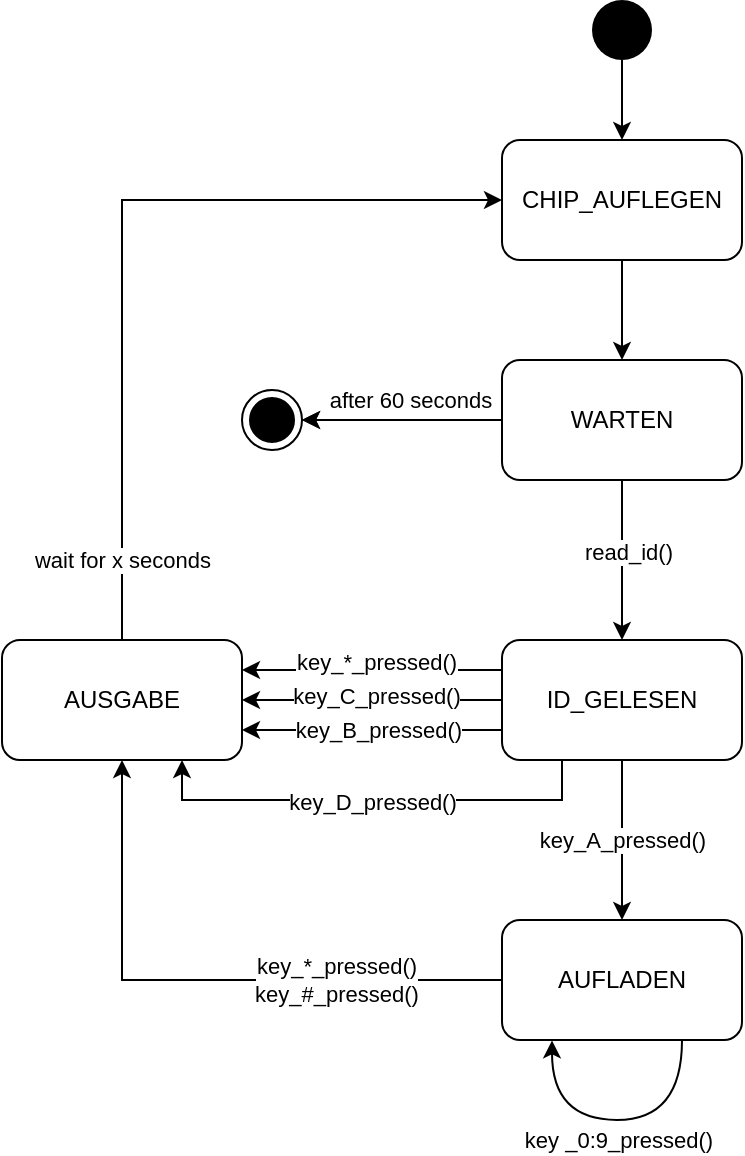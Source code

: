 <mxfile version="14.2.4" type="embed">
    <diagram id="Vek_govyJM7gMfjglIwv" name="Page-1">
        <mxGraphModel dx="748" dy="564" grid="1" gridSize="10" guides="1" tooltips="1" connect="1" arrows="1" fold="1" page="1" pageScale="1" pageWidth="827" pageHeight="1169" math="0" shadow="0">
            <root>
                <mxCell id="0"/>
                <mxCell id="1" parent="0"/>
                <mxCell id="6" style="rounded=0;orthogonalLoop=1;jettySize=auto;html=1;exitX=0.5;exitY=1;exitDx=0;exitDy=0;" parent="1" source="2" target="5" edge="1">
                    <mxGeometry relative="1" as="geometry"/>
                </mxCell>
                <mxCell id="7" value="read_id()" style="edgeLabel;html=1;align=center;verticalAlign=middle;resizable=0;points=[];" parent="6" vertex="1" connectable="0">
                    <mxGeometry x="0.117" y="-1" relative="1" as="geometry">
                        <mxPoint x="3.45" y="-9" as="offset"/>
                    </mxGeometry>
                </mxCell>
                <mxCell id="17" style="edgeStyle=none;rounded=0;orthogonalLoop=1;jettySize=auto;html=1;exitX=0;exitY=0.25;exitDx=0;exitDy=0;entryX=1;entryY=0.25;entryDx=0;entryDy=0;" parent="1" source="5" target="46" edge="1">
                    <mxGeometry relative="1" as="geometry">
                        <mxPoint x="625" y="350" as="targetPoint"/>
                        <Array as="points"/>
                    </mxGeometry>
                </mxCell>
                <mxCell id="18" value="key_*_pressed()" style="edgeLabel;html=1;align=center;verticalAlign=middle;resizable=0;points=[];" parent="17" vertex="1" connectable="0">
                    <mxGeometry x="-0.269" y="-1" relative="1" as="geometry">
                        <mxPoint x="-15.5" y="-3.0" as="offset"/>
                    </mxGeometry>
                </mxCell>
                <mxCell id="37" style="edgeStyle=none;rounded=0;orthogonalLoop=1;jettySize=auto;html=1;exitX=0;exitY=0.5;exitDx=0;exitDy=0;entryX=1;entryY=0.5;entryDx=0;entryDy=0;" parent="1" source="2" target="45" edge="1">
                    <mxGeometry relative="1" as="geometry">
                        <mxPoint x="315" y="240" as="targetPoint"/>
                        <Array as="points"/>
                        <mxPoint x="385" y="239.5" as="sourcePoint"/>
                    </mxGeometry>
                </mxCell>
                <mxCell id="38" value="after 60 seconds" style="edgeLabel;html=1;align=center;verticalAlign=middle;resizable=0;points=[];" parent="37" vertex="1" connectable="0">
                    <mxGeometry x="-0.289" y="1" relative="1" as="geometry">
                        <mxPoint x="-11.14" y="-11" as="offset"/>
                    </mxGeometry>
                </mxCell>
                <mxCell id="56" value="" style="edgeStyle=orthogonalEdgeStyle;rounded=0;orthogonalLoop=1;jettySize=auto;html=1;" parent="1" source="2" target="45" edge="1">
                    <mxGeometry relative="1" as="geometry"/>
                </mxCell>
                <mxCell id="2" value="WARTEN" style="rounded=1;whiteSpace=wrap;html=1;" parent="1" vertex="1">
                    <mxGeometry x="395" y="210" width="120" height="60" as="geometry"/>
                </mxCell>
                <mxCell id="4" style="edgeStyle=orthogonalEdgeStyle;rounded=0;orthogonalLoop=1;jettySize=auto;html=1;entryX=0.5;entryY=0;entryDx=0;entryDy=0;" parent="1" source="3" target="42" edge="1">
                    <mxGeometry relative="1" as="geometry"/>
                </mxCell>
                <mxCell id="3" value="" style="ellipse;fillColor=#000000;strokeColor=none;" parent="1" vertex="1">
                    <mxGeometry x="440" y="30" width="30" height="30" as="geometry"/>
                </mxCell>
                <mxCell id="11" style="edgeStyle=none;rounded=0;orthogonalLoop=1;jettySize=auto;html=1;exitX=0.5;exitY=1;exitDx=0;exitDy=0;" parent="1" source="5" target="10" edge="1">
                    <mxGeometry relative="1" as="geometry"/>
                </mxCell>
                <mxCell id="12" value="key_A_pressed()" style="edgeLabel;html=1;align=center;verticalAlign=middle;resizable=0;points=[];" parent="11" vertex="1" connectable="0">
                    <mxGeometry x="-0.229" y="1" relative="1" as="geometry">
                        <mxPoint x="-1" y="9.03" as="offset"/>
                    </mxGeometry>
                </mxCell>
                <mxCell id="22" style="edgeStyle=none;rounded=0;orthogonalLoop=1;jettySize=auto;html=1;exitX=0.5;exitY=0;exitDx=0;exitDy=0;entryX=0;entryY=0.5;entryDx=0;entryDy=0;" parent="1" source="46" target="42" edge="1">
                    <mxGeometry relative="1" as="geometry">
                        <Array as="points">
                            <mxPoint x="205" y="130"/>
                        </Array>
                        <mxPoint x="235" y="350" as="sourcePoint"/>
                    </mxGeometry>
                </mxCell>
                <mxCell id="29" value="wait for x seconds" style="edgeLabel;html=1;align=center;verticalAlign=middle;resizable=0;points=[];" parent="22" vertex="1" connectable="0">
                    <mxGeometry x="0.218" y="2" relative="1" as="geometry">
                        <mxPoint x="-29.41" y="182" as="offset"/>
                    </mxGeometry>
                </mxCell>
                <mxCell id="27" style="edgeStyle=none;rounded=0;orthogonalLoop=1;jettySize=auto;html=1;exitX=0;exitY=0.75;exitDx=0;exitDy=0;entryX=1;entryY=0.75;entryDx=0;entryDy=0;" parent="1" source="5" edge="1">
                    <mxGeometry relative="1" as="geometry">
                        <mxPoint x="265" y="395" as="targetPoint"/>
                    </mxGeometry>
                </mxCell>
                <mxCell id="30" value="key_B_pressed()" style="edgeLabel;html=1;align=center;verticalAlign=middle;resizable=0;points=[];" parent="27" vertex="1" connectable="0">
                    <mxGeometry x="0.138" relative="1" as="geometry">
                        <mxPoint x="11.79" as="offset"/>
                    </mxGeometry>
                </mxCell>
                <mxCell id="31" style="edgeStyle=none;rounded=0;orthogonalLoop=1;jettySize=auto;html=1;exitX=0;exitY=0.5;exitDx=0;exitDy=0;entryX=1;entryY=0.5;entryDx=0;entryDy=0;" parent="1" source="5" edge="1">
                    <mxGeometry relative="1" as="geometry">
                        <mxPoint x="265" y="380" as="targetPoint"/>
                    </mxGeometry>
                </mxCell>
                <mxCell id="32" value="key_C_pressed()" style="edgeLabel;html=1;align=center;verticalAlign=middle;resizable=0;points=[];" parent="31" vertex="1" connectable="0">
                    <mxGeometry x="0.251" y="1" relative="1" as="geometry">
                        <mxPoint x="18.38" y="-3" as="offset"/>
                    </mxGeometry>
                </mxCell>
                <mxCell id="50" style="edgeStyle=orthogonalEdgeStyle;rounded=0;orthogonalLoop=1;jettySize=auto;html=1;exitX=0.25;exitY=1;exitDx=0;exitDy=0;entryX=0.75;entryY=1;entryDx=0;entryDy=0;" parent="1" source="5" target="46" edge="1">
                    <mxGeometry relative="1" as="geometry">
                        <Array as="points">
                            <mxPoint x="425" y="430"/>
                            <mxPoint x="235" y="430"/>
                        </Array>
                    </mxGeometry>
                </mxCell>
                <mxCell id="51" value="key_D_pressed()" style="edgeLabel;html=1;align=center;verticalAlign=middle;resizable=0;points=[];" parent="50" vertex="1" connectable="0">
                    <mxGeometry x="0.142" y="1" relative="1" as="geometry">
                        <mxPoint x="16.3" as="offset"/>
                    </mxGeometry>
                </mxCell>
                <mxCell id="5" value="ID_GELESEN" style="rounded=1;whiteSpace=wrap;html=1;" parent="1" vertex="1">
                    <mxGeometry x="395" y="350" width="120" height="60" as="geometry"/>
                </mxCell>
                <mxCell id="48" style="edgeStyle=none;rounded=0;orthogonalLoop=1;jettySize=auto;html=1;exitX=0;exitY=0.5;exitDx=0;exitDy=0;entryX=0.5;entryY=1;entryDx=0;entryDy=0;" parent="1" source="10" target="46" edge="1">
                    <mxGeometry relative="1" as="geometry">
                        <Array as="points">
                            <mxPoint x="205" y="520"/>
                        </Array>
                    </mxGeometry>
                </mxCell>
                <mxCell id="54" style="edgeStyle=orthogonalEdgeStyle;rounded=0;orthogonalLoop=1;jettySize=auto;html=1;exitX=0.75;exitY=1;exitDx=0;exitDy=0;elbow=vertical;curved=1;" parent="1" source="10" edge="1">
                    <mxGeometry relative="1" as="geometry">
                        <mxPoint x="420" y="550.194" as="targetPoint"/>
                        <Array as="points">
                            <mxPoint x="485" y="590"/>
                            <mxPoint x="420" y="590"/>
                        </Array>
                    </mxGeometry>
                </mxCell>
                <mxCell id="55" value="key _0:9_pressed()" style="edgeLabel;html=1;align=center;verticalAlign=middle;resizable=0;points=[];" parent="54" vertex="1" connectable="0">
                    <mxGeometry x="-0.075" y="-1" relative="1" as="geometry">
                        <mxPoint x="-4.84" y="11" as="offset"/>
                    </mxGeometry>
                </mxCell>
                <mxCell id="10" value="AUFLADEN" style="rounded=1;whiteSpace=wrap;html=1;" parent="1" vertex="1">
                    <mxGeometry x="395" y="490" width="120" height="60" as="geometry"/>
                </mxCell>
                <mxCell id="41" value="key_*_pressed()&lt;br&gt;key_#_pressed()" style="edgeLabel;html=1;align=center;verticalAlign=middle;resizable=0;points=[];" parent="1" vertex="1" connectable="0">
                    <mxGeometry x="312.0" y="520" as="geometry"/>
                </mxCell>
                <mxCell id="44" style="edgeStyle=orthogonalEdgeStyle;rounded=0;orthogonalLoop=1;jettySize=auto;html=1;exitX=0.5;exitY=1;exitDx=0;exitDy=0;entryX=0.5;entryY=0;entryDx=0;entryDy=0;" parent="1" source="42" target="2" edge="1">
                    <mxGeometry relative="1" as="geometry"/>
                </mxCell>
                <mxCell id="42" value="CHIP_AUFLEGEN" style="rounded=1;whiteSpace=wrap;html=1;" parent="1" vertex="1">
                    <mxGeometry x="395" y="100" width="120" height="60" as="geometry"/>
                </mxCell>
                <mxCell id="45" value="" style="ellipse;html=1;shape=endState;fillColor=#000000;strokeColor=#000000;" parent="1" vertex="1">
                    <mxGeometry x="265" y="225" width="30" height="30" as="geometry"/>
                </mxCell>
                <mxCell id="46" value="AUSGABE" style="rounded=1;whiteSpace=wrap;html=1;" parent="1" vertex="1">
                    <mxGeometry x="145" y="350" width="120" height="60" as="geometry"/>
                </mxCell>
            </root>
        </mxGraphModel>
    </diagram>
</mxfile>
